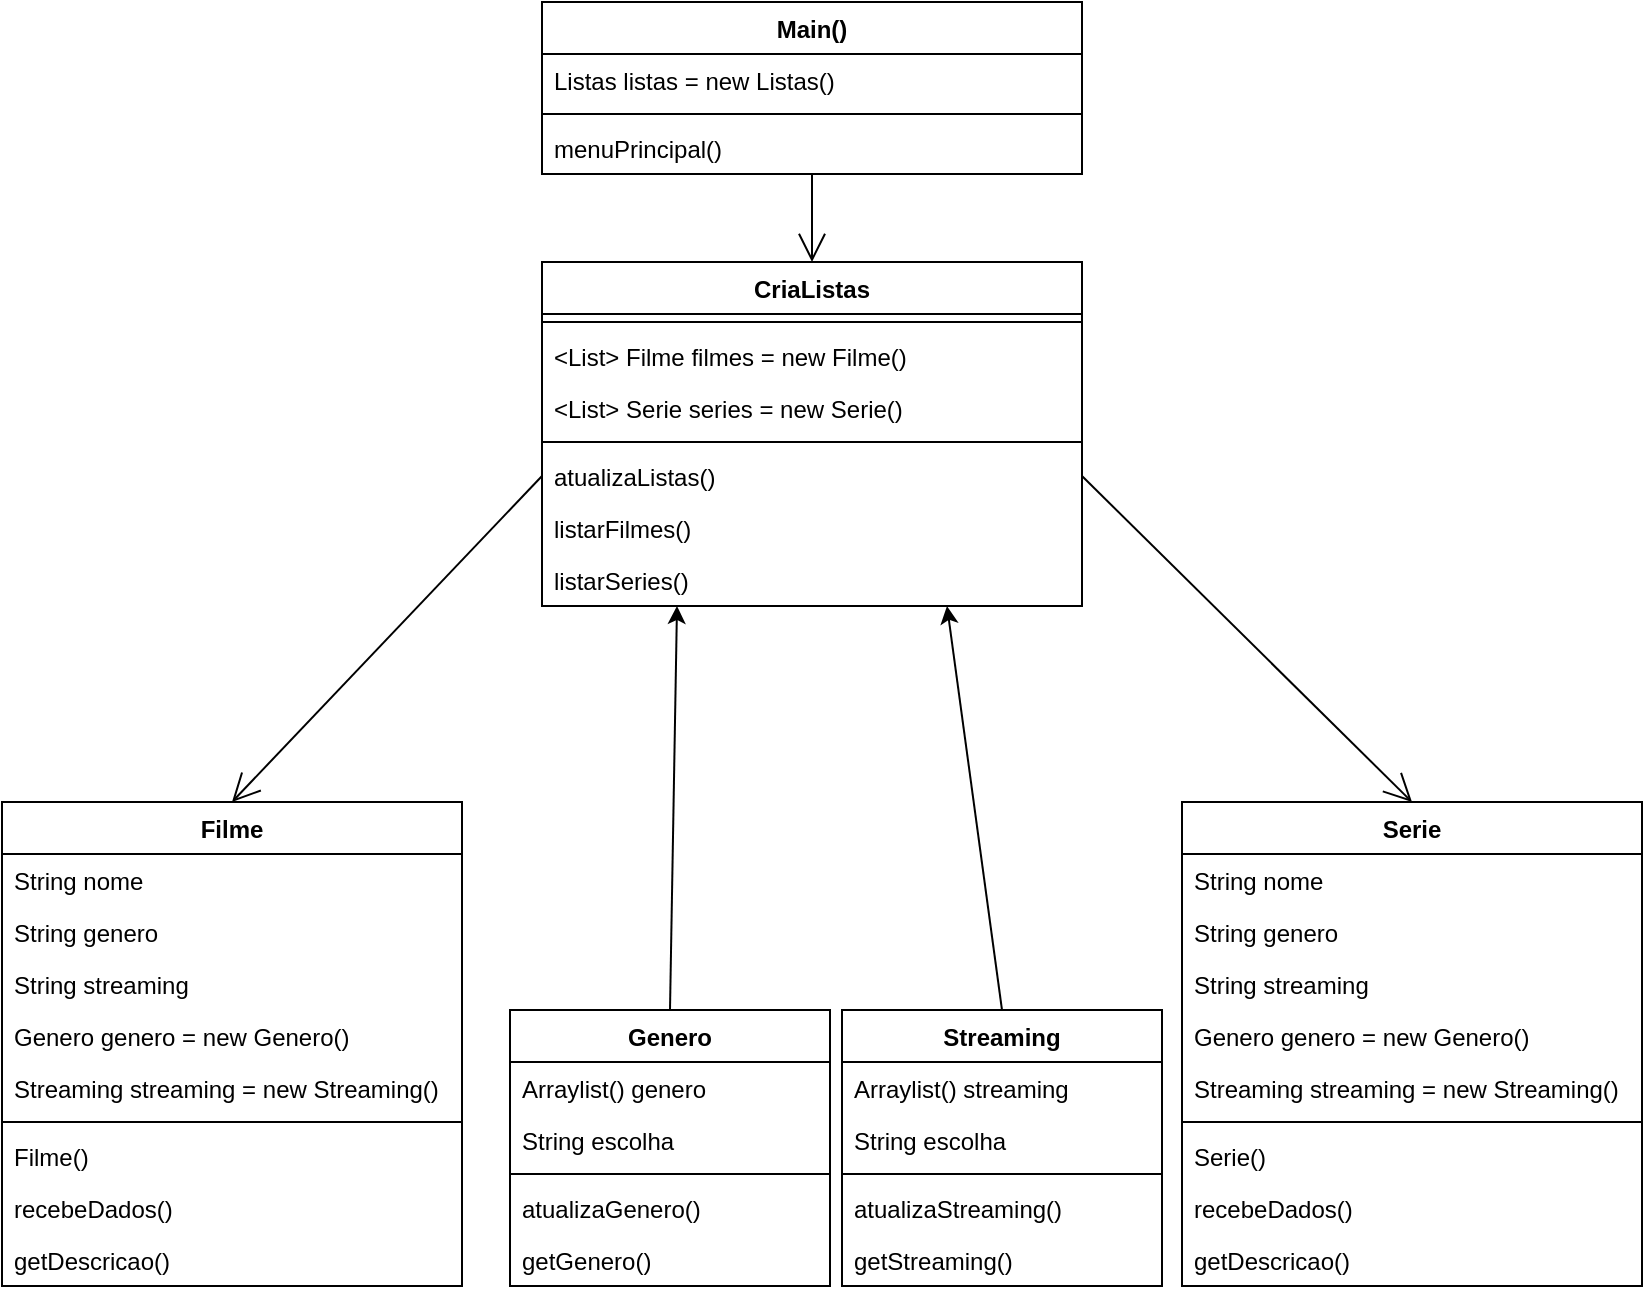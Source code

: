 <mxfile version="20.8.5" type="device"><diagram id="CemigQI7Yc_w5h6KI1f7" name="Página-1"><mxGraphModel dx="922" dy="462" grid="1" gridSize="10" guides="1" tooltips="1" connect="1" arrows="1" fold="1" page="1" pageScale="1" pageWidth="827" pageHeight="1169" math="0" shadow="0"><root><mxCell id="0"/><mxCell id="1" parent="0"/><mxCell id="k86QQ3AhKwAQk13cOP8d-5" value="Main()" style="swimlane;fontStyle=1;align=center;verticalAlign=top;childLayout=stackLayout;horizontal=1;startSize=26;horizontalStack=0;resizeParent=1;resizeParentMax=0;resizeLast=0;collapsible=1;marginBottom=0;" parent="1" vertex="1"><mxGeometry x="270" y="30" width="270" height="86" as="geometry"/></mxCell><mxCell id="k86QQ3AhKwAQk13cOP8d-6" value="Listas listas = new Listas()" style="text;strokeColor=none;fillColor=none;align=left;verticalAlign=top;spacingLeft=4;spacingRight=4;overflow=hidden;rotatable=0;points=[[0,0.5],[1,0.5]];portConstraint=eastwest;" parent="k86QQ3AhKwAQk13cOP8d-5" vertex="1"><mxGeometry y="26" width="270" height="26" as="geometry"/></mxCell><mxCell id="k86QQ3AhKwAQk13cOP8d-7" value="" style="line;strokeWidth=1;fillColor=none;align=left;verticalAlign=middle;spacingTop=-1;spacingLeft=3;spacingRight=3;rotatable=0;labelPosition=right;points=[];portConstraint=eastwest;strokeColor=inherit;" parent="k86QQ3AhKwAQk13cOP8d-5" vertex="1"><mxGeometry y="52" width="270" height="8" as="geometry"/></mxCell><mxCell id="k86QQ3AhKwAQk13cOP8d-8" value="menuPrincipal()" style="text;strokeColor=none;fillColor=none;align=left;verticalAlign=top;spacingLeft=4;spacingRight=4;overflow=hidden;rotatable=0;points=[[0,0.5],[1,0.5]];portConstraint=eastwest;" parent="k86QQ3AhKwAQk13cOP8d-5" vertex="1"><mxGeometry y="60" width="270" height="26" as="geometry"/></mxCell><mxCell id="k86QQ3AhKwAQk13cOP8d-11" value="CriaListas" style="swimlane;fontStyle=1;align=center;verticalAlign=top;childLayout=stackLayout;horizontal=1;startSize=26;horizontalStack=0;resizeParent=1;resizeParentMax=0;resizeLast=0;collapsible=1;marginBottom=0;" parent="1" vertex="1"><mxGeometry x="270" y="160" width="270" height="172" as="geometry"/></mxCell><mxCell id="k86QQ3AhKwAQk13cOP8d-13" value="" style="line;strokeWidth=1;fillColor=none;align=left;verticalAlign=middle;spacingTop=-1;spacingLeft=3;spacingRight=3;rotatable=0;labelPosition=right;points=[];portConstraint=eastwest;strokeColor=inherit;" parent="k86QQ3AhKwAQk13cOP8d-11" vertex="1"><mxGeometry y="26" width="270" height="8" as="geometry"/></mxCell><mxCell id="k86QQ3AhKwAQk13cOP8d-12" value="&lt;List&gt; Filme filmes = new Filme()" style="text;strokeColor=none;fillColor=none;align=left;verticalAlign=top;spacingLeft=4;spacingRight=4;overflow=hidden;rotatable=0;points=[[0,0.5],[1,0.5]];portConstraint=eastwest;" parent="k86QQ3AhKwAQk13cOP8d-11" vertex="1"><mxGeometry y="34" width="270" height="26" as="geometry"/></mxCell><mxCell id="k86QQ3AhKwAQk13cOP8d-15" value="&lt;List&gt; Serie series = new Serie()" style="text;strokeColor=none;fillColor=none;align=left;verticalAlign=top;spacingLeft=4;spacingRight=4;overflow=hidden;rotatable=0;points=[[0,0.5],[1,0.5]];portConstraint=eastwest;" parent="k86QQ3AhKwAQk13cOP8d-11" vertex="1"><mxGeometry y="60" width="270" height="26" as="geometry"/></mxCell><mxCell id="k86QQ3AhKwAQk13cOP8d-19" value="" style="line;strokeWidth=1;fillColor=none;align=left;verticalAlign=middle;spacingTop=-1;spacingLeft=3;spacingRight=3;rotatable=0;labelPosition=right;points=[];portConstraint=eastwest;strokeColor=inherit;" parent="k86QQ3AhKwAQk13cOP8d-11" vertex="1"><mxGeometry y="86" width="270" height="8" as="geometry"/></mxCell><mxCell id="k86QQ3AhKwAQk13cOP8d-16" value="atualizaListas()" style="text;strokeColor=none;fillColor=none;align=left;verticalAlign=top;spacingLeft=4;spacingRight=4;overflow=hidden;rotatable=0;points=[[0,0.5],[1,0.5]];portConstraint=eastwest;" parent="k86QQ3AhKwAQk13cOP8d-11" vertex="1"><mxGeometry y="94" width="270" height="26" as="geometry"/></mxCell><mxCell id="k86QQ3AhKwAQk13cOP8d-17" value="listarFilmes()" style="text;strokeColor=none;fillColor=none;align=left;verticalAlign=top;spacingLeft=4;spacingRight=4;overflow=hidden;rotatable=0;points=[[0,0.5],[1,0.5]];portConstraint=eastwest;" parent="k86QQ3AhKwAQk13cOP8d-11" vertex="1"><mxGeometry y="120" width="270" height="26" as="geometry"/></mxCell><mxCell id="k86QQ3AhKwAQk13cOP8d-18" value="listarSeries()" style="text;strokeColor=none;fillColor=none;align=left;verticalAlign=top;spacingLeft=4;spacingRight=4;overflow=hidden;rotatable=0;points=[[0,0.5],[1,0.5]];portConstraint=eastwest;" parent="k86QQ3AhKwAQk13cOP8d-11" vertex="1"><mxGeometry y="146" width="270" height="26" as="geometry"/></mxCell><mxCell id="k86QQ3AhKwAQk13cOP8d-20" value="Filme" style="swimlane;fontStyle=1;align=center;verticalAlign=top;childLayout=stackLayout;horizontal=1;startSize=26;horizontalStack=0;resizeParent=1;resizeParentMax=0;resizeLast=0;collapsible=1;marginBottom=0;" parent="1" vertex="1"><mxGeometry y="430" width="230" height="242" as="geometry"/></mxCell><mxCell id="k86QQ3AhKwAQk13cOP8d-21" value="String nome" style="text;strokeColor=none;fillColor=none;align=left;verticalAlign=top;spacingLeft=4;spacingRight=4;overflow=hidden;rotatable=0;points=[[0,0.5],[1,0.5]];portConstraint=eastwest;" parent="k86QQ3AhKwAQk13cOP8d-20" vertex="1"><mxGeometry y="26" width="230" height="26" as="geometry"/></mxCell><mxCell id="k86QQ3AhKwAQk13cOP8d-24" value="String genero" style="text;strokeColor=none;fillColor=none;align=left;verticalAlign=top;spacingLeft=4;spacingRight=4;overflow=hidden;rotatable=0;points=[[0,0.5],[1,0.5]];portConstraint=eastwest;" parent="k86QQ3AhKwAQk13cOP8d-20" vertex="1"><mxGeometry y="52" width="230" height="26" as="geometry"/></mxCell><mxCell id="k86QQ3AhKwAQk13cOP8d-25" value="String streaming" style="text;strokeColor=none;fillColor=none;align=left;verticalAlign=top;spacingLeft=4;spacingRight=4;overflow=hidden;rotatable=0;points=[[0,0.5],[1,0.5]];portConstraint=eastwest;" parent="k86QQ3AhKwAQk13cOP8d-20" vertex="1"><mxGeometry y="78" width="230" height="26" as="geometry"/></mxCell><mxCell id="FMnhWPrlimlg8fGvpdKb-2" value="Genero genero = new Genero()" style="text;strokeColor=none;fillColor=none;align=left;verticalAlign=top;spacingLeft=4;spacingRight=4;overflow=hidden;rotatable=0;points=[[0,0.5],[1,0.5]];portConstraint=eastwest;" parent="k86QQ3AhKwAQk13cOP8d-20" vertex="1"><mxGeometry y="104" width="230" height="26" as="geometry"/></mxCell><mxCell id="FMnhWPrlimlg8fGvpdKb-1" value="Streaming streaming = new Streaming()" style="text;strokeColor=none;fillColor=none;align=left;verticalAlign=top;spacingLeft=4;spacingRight=4;overflow=hidden;rotatable=0;points=[[0,0.5],[1,0.5]];portConstraint=eastwest;" parent="k86QQ3AhKwAQk13cOP8d-20" vertex="1"><mxGeometry y="130" width="230" height="26" as="geometry"/></mxCell><mxCell id="k86QQ3AhKwAQk13cOP8d-22" value="" style="line;strokeWidth=1;fillColor=none;align=left;verticalAlign=middle;spacingTop=-1;spacingLeft=3;spacingRight=3;rotatable=0;labelPosition=right;points=[];portConstraint=eastwest;strokeColor=inherit;" parent="k86QQ3AhKwAQk13cOP8d-20" vertex="1"><mxGeometry y="156" width="230" height="8" as="geometry"/></mxCell><mxCell id="k86QQ3AhKwAQk13cOP8d-23" value="Filme()" style="text;strokeColor=none;fillColor=none;align=left;verticalAlign=top;spacingLeft=4;spacingRight=4;overflow=hidden;rotatable=0;points=[[0,0.5],[1,0.5]];portConstraint=eastwest;" parent="k86QQ3AhKwAQk13cOP8d-20" vertex="1"><mxGeometry y="164" width="230" height="26" as="geometry"/></mxCell><mxCell id="k86QQ3AhKwAQk13cOP8d-26" value="recebeDados()" style="text;strokeColor=none;fillColor=none;align=left;verticalAlign=top;spacingLeft=4;spacingRight=4;overflow=hidden;rotatable=0;points=[[0,0.5],[1,0.5]];portConstraint=eastwest;" parent="k86QQ3AhKwAQk13cOP8d-20" vertex="1"><mxGeometry y="190" width="230" height="26" as="geometry"/></mxCell><mxCell id="k86QQ3AhKwAQk13cOP8d-27" value="getDescricao()" style="text;strokeColor=none;fillColor=none;align=left;verticalAlign=top;spacingLeft=4;spacingRight=4;overflow=hidden;rotatable=0;points=[[0,0.5],[1,0.5]];portConstraint=eastwest;" parent="k86QQ3AhKwAQk13cOP8d-20" vertex="1"><mxGeometry y="216" width="230" height="26" as="geometry"/></mxCell><mxCell id="k86QQ3AhKwAQk13cOP8d-29" value="Serie" style="swimlane;fontStyle=1;align=center;verticalAlign=top;childLayout=stackLayout;horizontal=1;startSize=26;horizontalStack=0;resizeParent=1;resizeParentMax=0;resizeLast=0;collapsible=1;marginBottom=0;" parent="1" vertex="1"><mxGeometry x="590" y="430" width="230" height="242" as="geometry"/></mxCell><mxCell id="k86QQ3AhKwAQk13cOP8d-30" value="String nome" style="text;strokeColor=none;fillColor=none;align=left;verticalAlign=top;spacingLeft=4;spacingRight=4;overflow=hidden;rotatable=0;points=[[0,0.5],[1,0.5]];portConstraint=eastwest;" parent="k86QQ3AhKwAQk13cOP8d-29" vertex="1"><mxGeometry y="26" width="230" height="26" as="geometry"/></mxCell><mxCell id="k86QQ3AhKwAQk13cOP8d-31" value="String genero" style="text;strokeColor=none;fillColor=none;align=left;verticalAlign=top;spacingLeft=4;spacingRight=4;overflow=hidden;rotatable=0;points=[[0,0.5],[1,0.5]];portConstraint=eastwest;" parent="k86QQ3AhKwAQk13cOP8d-29" vertex="1"><mxGeometry y="52" width="230" height="26" as="geometry"/></mxCell><mxCell id="k86QQ3AhKwAQk13cOP8d-32" value="String streaming" style="text;strokeColor=none;fillColor=none;align=left;verticalAlign=top;spacingLeft=4;spacingRight=4;overflow=hidden;rotatable=0;points=[[0,0.5],[1,0.5]];portConstraint=eastwest;" parent="k86QQ3AhKwAQk13cOP8d-29" vertex="1"><mxGeometry y="78" width="230" height="26" as="geometry"/></mxCell><mxCell id="FMnhWPrlimlg8fGvpdKb-3" value="Genero genero = new Genero()" style="text;strokeColor=none;fillColor=none;align=left;verticalAlign=top;spacingLeft=4;spacingRight=4;overflow=hidden;rotatable=0;points=[[0,0.5],[1,0.5]];portConstraint=eastwest;" parent="k86QQ3AhKwAQk13cOP8d-29" vertex="1"><mxGeometry y="104" width="230" height="26" as="geometry"/></mxCell><mxCell id="FMnhWPrlimlg8fGvpdKb-4" value="Streaming streaming = new Streaming()" style="text;strokeColor=none;fillColor=none;align=left;verticalAlign=top;spacingLeft=4;spacingRight=4;overflow=hidden;rotatable=0;points=[[0,0.5],[1,0.5]];portConstraint=eastwest;" parent="k86QQ3AhKwAQk13cOP8d-29" vertex="1"><mxGeometry y="130" width="230" height="26" as="geometry"/></mxCell><mxCell id="k86QQ3AhKwAQk13cOP8d-33" value="" style="line;strokeWidth=1;fillColor=none;align=left;verticalAlign=middle;spacingTop=-1;spacingLeft=3;spacingRight=3;rotatable=0;labelPosition=right;points=[];portConstraint=eastwest;strokeColor=inherit;" parent="k86QQ3AhKwAQk13cOP8d-29" vertex="1"><mxGeometry y="156" width="230" height="8" as="geometry"/></mxCell><mxCell id="k86QQ3AhKwAQk13cOP8d-34" value="Serie()" style="text;strokeColor=none;fillColor=none;align=left;verticalAlign=top;spacingLeft=4;spacingRight=4;overflow=hidden;rotatable=0;points=[[0,0.5],[1,0.5]];portConstraint=eastwest;" parent="k86QQ3AhKwAQk13cOP8d-29" vertex="1"><mxGeometry y="164" width="230" height="26" as="geometry"/></mxCell><mxCell id="k86QQ3AhKwAQk13cOP8d-35" value="recebeDados()" style="text;strokeColor=none;fillColor=none;align=left;verticalAlign=top;spacingLeft=4;spacingRight=4;overflow=hidden;rotatable=0;points=[[0,0.5],[1,0.5]];portConstraint=eastwest;" parent="k86QQ3AhKwAQk13cOP8d-29" vertex="1"><mxGeometry y="190" width="230" height="26" as="geometry"/></mxCell><mxCell id="k86QQ3AhKwAQk13cOP8d-36" value="getDescricao()" style="text;strokeColor=none;fillColor=none;align=left;verticalAlign=top;spacingLeft=4;spacingRight=4;overflow=hidden;rotatable=0;points=[[0,0.5],[1,0.5]];portConstraint=eastwest;" parent="k86QQ3AhKwAQk13cOP8d-29" vertex="1"><mxGeometry y="216" width="230" height="26" as="geometry"/></mxCell><mxCell id="k86QQ3AhKwAQk13cOP8d-38" value="" style="endArrow=open;endFill=1;endSize=12;html=1;rounded=0;exitX=0.5;exitY=1;exitDx=0;exitDy=0;entryX=0.5;entryY=0;entryDx=0;entryDy=0;" parent="1" source="k86QQ3AhKwAQk13cOP8d-5" target="k86QQ3AhKwAQk13cOP8d-11" edge="1"><mxGeometry width="160" relative="1" as="geometry"><mxPoint x="400" y="140" as="sourcePoint"/><mxPoint x="560" y="140" as="targetPoint"/></mxGeometry></mxCell><mxCell id="k86QQ3AhKwAQk13cOP8d-39" value="" style="endArrow=open;endFill=1;endSize=12;html=1;rounded=0;entryX=0.5;entryY=0;entryDx=0;entryDy=0;exitX=0;exitY=0.5;exitDx=0;exitDy=0;" parent="1" target="k86QQ3AhKwAQk13cOP8d-20" edge="1"><mxGeometry width="160" relative="1" as="geometry"><mxPoint x="270" y="267" as="sourcePoint"/><mxPoint x="520" y="450" as="targetPoint"/></mxGeometry></mxCell><mxCell id="k86QQ3AhKwAQk13cOP8d-40" value="" style="endArrow=open;endFill=1;endSize=12;html=1;rounded=0;entryX=0.5;entryY=0;entryDx=0;entryDy=0;exitX=1;exitY=0.5;exitDx=0;exitDy=0;" parent="1" target="k86QQ3AhKwAQk13cOP8d-29" edge="1"><mxGeometry width="160" relative="1" as="geometry"><mxPoint x="540" y="267" as="sourcePoint"/><mxPoint x="660" y="430" as="targetPoint"/></mxGeometry></mxCell><mxCell id="vPl3Bg4piJgaLbDaYPHw-1" value="Genero" style="swimlane;fontStyle=1;align=center;verticalAlign=top;childLayout=stackLayout;horizontal=1;startSize=26;horizontalStack=0;resizeParent=1;resizeParentMax=0;resizeLast=0;collapsible=1;marginBottom=0;" parent="1" vertex="1"><mxGeometry x="254" y="534" width="160" height="138" as="geometry"/></mxCell><mxCell id="vPl3Bg4piJgaLbDaYPHw-2" value="Arraylist() genero" style="text;strokeColor=none;fillColor=none;align=left;verticalAlign=top;spacingLeft=4;spacingRight=4;overflow=hidden;rotatable=0;points=[[0,0.5],[1,0.5]];portConstraint=eastwest;" parent="vPl3Bg4piJgaLbDaYPHw-1" vertex="1"><mxGeometry y="26" width="160" height="26" as="geometry"/></mxCell><mxCell id="vPl3Bg4piJgaLbDaYPHw-3" value="String escolha" style="text;strokeColor=none;fillColor=none;align=left;verticalAlign=top;spacingLeft=4;spacingRight=4;overflow=hidden;rotatable=0;points=[[0,0.5],[1,0.5]];portConstraint=eastwest;" parent="vPl3Bg4piJgaLbDaYPHw-1" vertex="1"><mxGeometry y="52" width="160" height="26" as="geometry"/></mxCell><mxCell id="vPl3Bg4piJgaLbDaYPHw-5" value="" style="line;strokeWidth=1;fillColor=none;align=left;verticalAlign=middle;spacingTop=-1;spacingLeft=3;spacingRight=3;rotatable=0;labelPosition=right;points=[];portConstraint=eastwest;strokeColor=inherit;" parent="vPl3Bg4piJgaLbDaYPHw-1" vertex="1"><mxGeometry y="78" width="160" height="8" as="geometry"/></mxCell><mxCell id="vPl3Bg4piJgaLbDaYPHw-8" value="atualizaGenero()" style="text;strokeColor=none;fillColor=none;align=left;verticalAlign=top;spacingLeft=4;spacingRight=4;overflow=hidden;rotatable=0;points=[[0,0.5],[1,0.5]];portConstraint=eastwest;" parent="vPl3Bg4piJgaLbDaYPHw-1" vertex="1"><mxGeometry y="86" width="160" height="26" as="geometry"/></mxCell><mxCell id="vPl3Bg4piJgaLbDaYPHw-9" value="getGenero()" style="text;strokeColor=none;fillColor=none;align=left;verticalAlign=top;spacingLeft=4;spacingRight=4;overflow=hidden;rotatable=0;points=[[0,0.5],[1,0.5]];portConstraint=eastwest;" parent="vPl3Bg4piJgaLbDaYPHw-1" vertex="1"><mxGeometry y="112" width="160" height="26" as="geometry"/></mxCell><mxCell id="vPl3Bg4piJgaLbDaYPHw-10" value="Streaming" style="swimlane;fontStyle=1;align=center;verticalAlign=top;childLayout=stackLayout;horizontal=1;startSize=26;horizontalStack=0;resizeParent=1;resizeParentMax=0;resizeLast=0;collapsible=1;marginBottom=0;" parent="1" vertex="1"><mxGeometry x="420" y="534" width="160" height="138" as="geometry"/></mxCell><mxCell id="vPl3Bg4piJgaLbDaYPHw-11" value="Arraylist() streaming" style="text;strokeColor=none;fillColor=none;align=left;verticalAlign=top;spacingLeft=4;spacingRight=4;overflow=hidden;rotatable=0;points=[[0,0.5],[1,0.5]];portConstraint=eastwest;" parent="vPl3Bg4piJgaLbDaYPHw-10" vertex="1"><mxGeometry y="26" width="160" height="26" as="geometry"/></mxCell><mxCell id="vPl3Bg4piJgaLbDaYPHw-12" value="String escolha" style="text;strokeColor=none;fillColor=none;align=left;verticalAlign=top;spacingLeft=4;spacingRight=4;overflow=hidden;rotatable=0;points=[[0,0.5],[1,0.5]];portConstraint=eastwest;" parent="vPl3Bg4piJgaLbDaYPHw-10" vertex="1"><mxGeometry y="52" width="160" height="26" as="geometry"/></mxCell><mxCell id="vPl3Bg4piJgaLbDaYPHw-14" value="" style="line;strokeWidth=1;fillColor=none;align=left;verticalAlign=middle;spacingTop=-1;spacingLeft=3;spacingRight=3;rotatable=0;labelPosition=right;points=[];portConstraint=eastwest;strokeColor=inherit;" parent="vPl3Bg4piJgaLbDaYPHw-10" vertex="1"><mxGeometry y="78" width="160" height="8" as="geometry"/></mxCell><mxCell id="vPl3Bg4piJgaLbDaYPHw-17" value="atualizaStreaming()" style="text;strokeColor=none;fillColor=none;align=left;verticalAlign=top;spacingLeft=4;spacingRight=4;overflow=hidden;rotatable=0;points=[[0,0.5],[1,0.5]];portConstraint=eastwest;" parent="vPl3Bg4piJgaLbDaYPHw-10" vertex="1"><mxGeometry y="86" width="160" height="26" as="geometry"/></mxCell><mxCell id="vPl3Bg4piJgaLbDaYPHw-18" value="getStreaming()" style="text;strokeColor=none;fillColor=none;align=left;verticalAlign=top;spacingLeft=4;spacingRight=4;overflow=hidden;rotatable=0;points=[[0,0.5],[1,0.5]];portConstraint=eastwest;" parent="vPl3Bg4piJgaLbDaYPHw-10" vertex="1"><mxGeometry y="112" width="160" height="26" as="geometry"/></mxCell><mxCell id="vPl3Bg4piJgaLbDaYPHw-19" value="" style="endArrow=classic;html=1;rounded=0;exitX=0.5;exitY=0;exitDx=0;exitDy=0;entryX=0.25;entryY=1;entryDx=0;entryDy=0;" parent="1" source="vPl3Bg4piJgaLbDaYPHw-1" target="k86QQ3AhKwAQk13cOP8d-11" edge="1"><mxGeometry width="50" height="50" relative="1" as="geometry"><mxPoint x="370" y="470" as="sourcePoint"/><mxPoint x="420" y="420" as="targetPoint"/></mxGeometry></mxCell><mxCell id="vPl3Bg4piJgaLbDaYPHw-20" value="" style="endArrow=classic;html=1;rounded=0;exitX=0.5;exitY=0;exitDx=0;exitDy=0;entryX=0.75;entryY=1;entryDx=0;entryDy=0;" parent="1" source="vPl3Bg4piJgaLbDaYPHw-10" target="k86QQ3AhKwAQk13cOP8d-11" edge="1"><mxGeometry width="50" height="50" relative="1" as="geometry"><mxPoint x="520" y="470" as="sourcePoint"/><mxPoint x="570" y="420" as="targetPoint"/></mxGeometry></mxCell></root></mxGraphModel></diagram></mxfile>